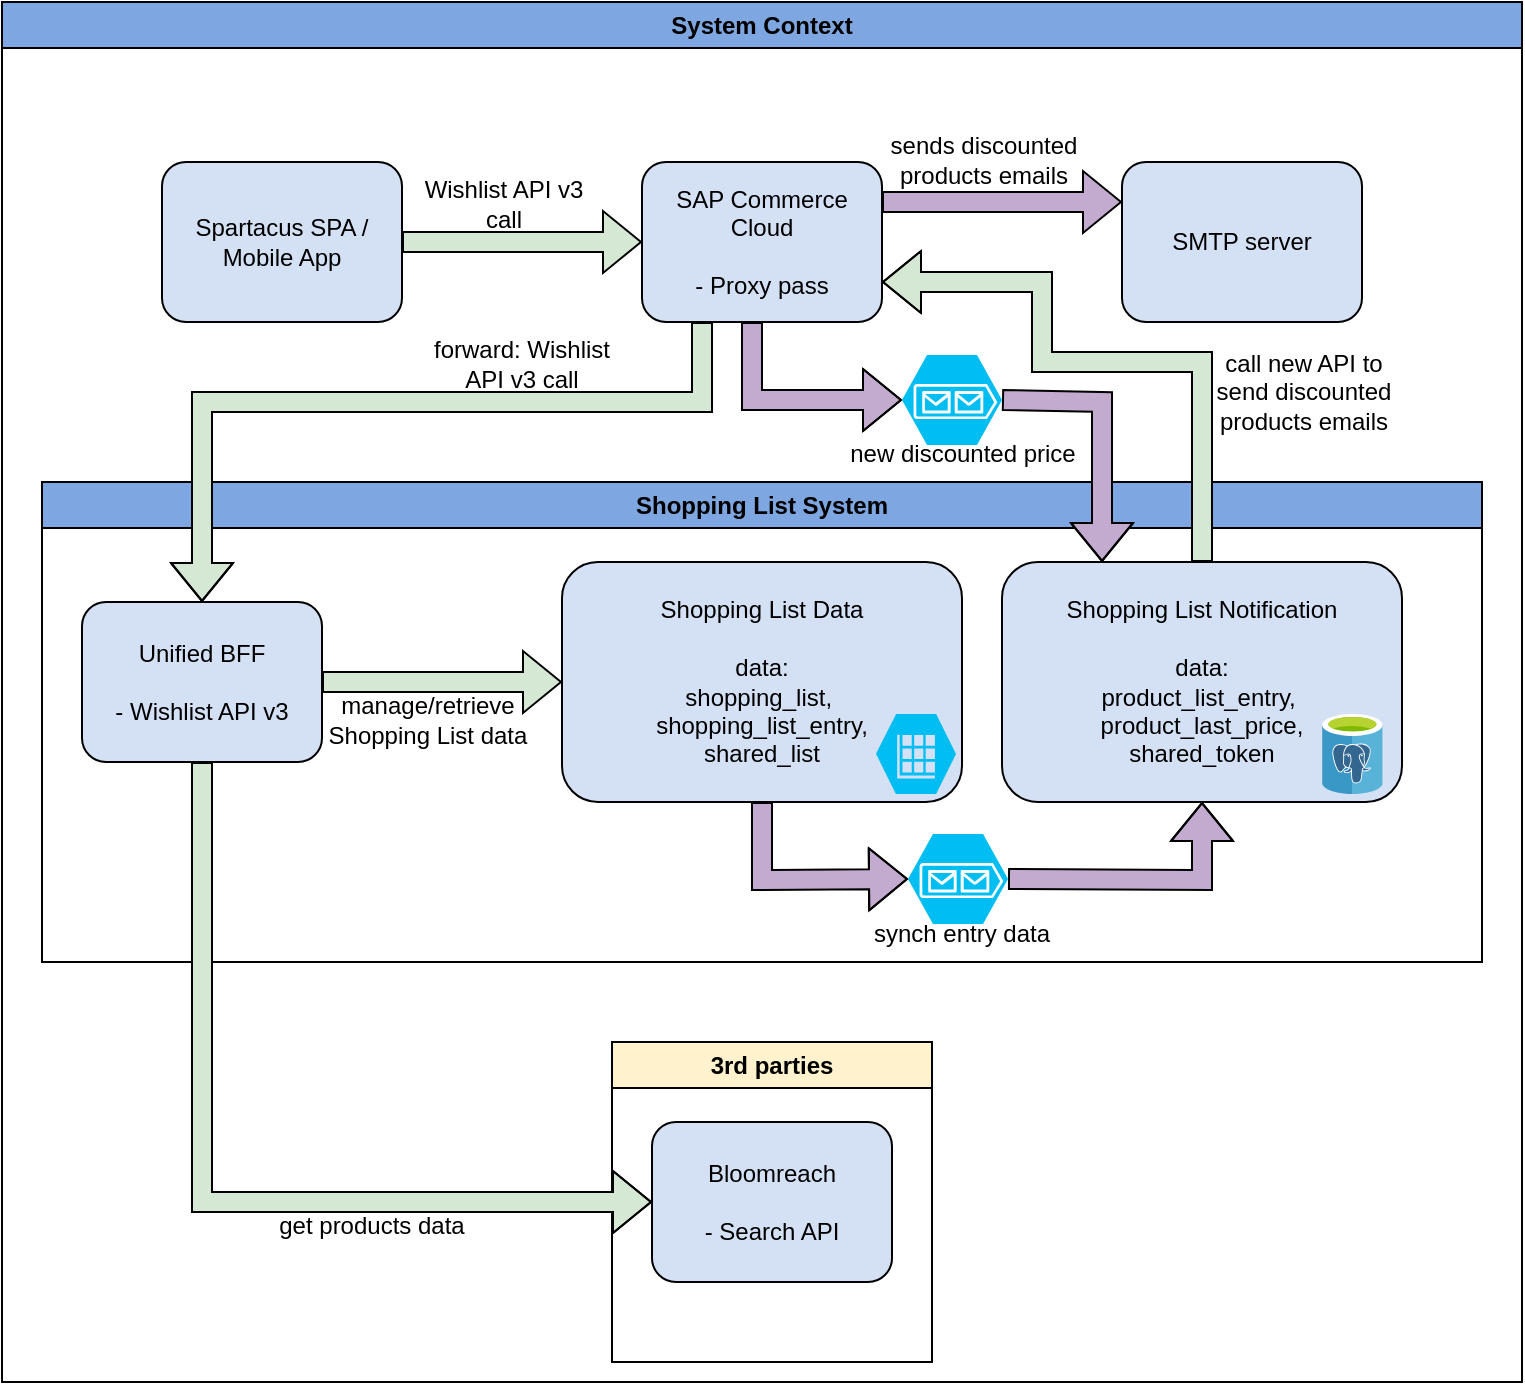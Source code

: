 <mxfile version="26.2.10">
  <diagram name="Page-1" id="DioN3vKvDdtRgjWv3006">
    <mxGraphModel dx="1454" dy="688" grid="1" gridSize="10" guides="1" tooltips="1" connect="1" arrows="1" fold="1" page="1" pageScale="1" pageWidth="850" pageHeight="1100" math="0" shadow="0">
      <root>
        <mxCell id="0" />
        <mxCell id="1" parent="0" />
        <mxCell id="btTFtOFUsATWntGMi6Mw-1" value="System Context" style="swimlane;whiteSpace=wrap;html=1;fillColor=#7EA6E0;" vertex="1" parent="1">
          <mxGeometry x="40" y="40" width="760" height="690" as="geometry">
            <mxRectangle x="40" y="40" width="130" height="30" as="alternateBounds" />
          </mxGeometry>
        </mxCell>
        <mxCell id="btTFtOFUsATWntGMi6Mw-2" value="Spartacus SPA / Mobile App" style="rounded=1;whiteSpace=wrap;html=1;fillColor=#D4E1F5;" vertex="1" parent="btTFtOFUsATWntGMi6Mw-1">
          <mxGeometry x="80" y="80" width="120" height="80" as="geometry" />
        </mxCell>
        <mxCell id="btTFtOFUsATWntGMi6Mw-3" value="SAP Commerce Cloud&lt;div&gt;&lt;br&gt;&lt;/div&gt;&lt;div&gt;- Proxy pass&lt;/div&gt;" style="rounded=1;whiteSpace=wrap;html=1;fillColor=#D4E1F5;" vertex="1" parent="btTFtOFUsATWntGMi6Mw-1">
          <mxGeometry x="320" y="80" width="120" height="80" as="geometry" />
        </mxCell>
        <mxCell id="btTFtOFUsATWntGMi6Mw-4" value="SMTP server" style="rounded=1;whiteSpace=wrap;html=1;fillColor=#D4E1F5;" vertex="1" parent="btTFtOFUsATWntGMi6Mw-1">
          <mxGeometry x="560" y="80" width="120" height="80" as="geometry" />
        </mxCell>
        <mxCell id="btTFtOFUsATWntGMi6Mw-5" value="" style="shape=flexArrow;endArrow=classic;html=1;rounded=0;exitX=1;exitY=0.5;exitDx=0;exitDy=0;entryX=0;entryY=0.5;entryDx=0;entryDy=0;fillColor=#D5E8D4;" edge="1" parent="btTFtOFUsATWntGMi6Mw-1" source="btTFtOFUsATWntGMi6Mw-2" target="btTFtOFUsATWntGMi6Mw-3">
          <mxGeometry width="50" height="50" relative="1" as="geometry">
            <mxPoint x="400" y="340" as="sourcePoint" />
            <mxPoint x="450" y="290" as="targetPoint" />
          </mxGeometry>
        </mxCell>
        <mxCell id="btTFtOFUsATWntGMi6Mw-7" value="Wishlist API v3 call" style="text;html=1;align=center;verticalAlign=middle;whiteSpace=wrap;rounded=0;" vertex="1" parent="btTFtOFUsATWntGMi6Mw-1">
          <mxGeometry x="201" y="86" width="100" height="30" as="geometry" />
        </mxCell>
        <mxCell id="btTFtOFUsATWntGMi6Mw-8" value="sends discounted&lt;div&gt;&lt;span style=&quot;background-color: transparent; color: light-dark(rgb(0, 0, 0), rgb(255, 255, 255));&quot;&gt;products emails&lt;/span&gt;&lt;/div&gt;" style="text;html=1;align=center;verticalAlign=middle;whiteSpace=wrap;rounded=0;" vertex="1" parent="btTFtOFUsATWntGMi6Mw-1">
          <mxGeometry x="436" y="64" width="110" height="30" as="geometry" />
        </mxCell>
        <mxCell id="btTFtOFUsATWntGMi6Mw-11" value="Shopping List System" style="swimlane;whiteSpace=wrap;html=1;fillColor=#7EA6E0;" vertex="1" parent="btTFtOFUsATWntGMi6Mw-1">
          <mxGeometry x="20" y="240" width="720" height="240" as="geometry" />
        </mxCell>
        <mxCell id="btTFtOFUsATWntGMi6Mw-10" value="Unified BFF&lt;div&gt;&lt;br&gt;&lt;div&gt;- Wishlist API v3&lt;/div&gt;&lt;/div&gt;" style="rounded=1;whiteSpace=wrap;html=1;fillColor=#D4E1F5;" vertex="1" parent="btTFtOFUsATWntGMi6Mw-11">
          <mxGeometry x="20" y="60" width="120" height="80" as="geometry" />
        </mxCell>
        <mxCell id="btTFtOFUsATWntGMi6Mw-14" value="Shopping List Data&lt;br&gt;&lt;div&gt;&lt;br&gt;&lt;/div&gt;&lt;div&gt;data:&lt;/div&gt;&lt;div&gt;shopping_list,&amp;nbsp;&lt;/div&gt;&lt;div&gt;shopping_list_entry,&lt;/div&gt;&lt;div&gt;shared_list&lt;/div&gt;" style="rounded=1;whiteSpace=wrap;html=1;fillColor=#D4E1F5;" vertex="1" parent="btTFtOFUsATWntGMi6Mw-11">
          <mxGeometry x="260" y="40" width="200" height="120" as="geometry" />
        </mxCell>
        <mxCell id="btTFtOFUsATWntGMi6Mw-17" value="" style="verticalLabelPosition=bottom;html=1;verticalAlign=top;align=center;strokeColor=none;fillColor=#00BEF2;shape=mxgraph.azure.storage_table;" vertex="1" parent="btTFtOFUsATWntGMi6Mw-11">
          <mxGeometry x="417" y="116" width="40" height="40" as="geometry" />
        </mxCell>
        <mxCell id="btTFtOFUsATWntGMi6Mw-22" value="Shopping List Notification&lt;br&gt;&lt;div&gt;&lt;br&gt;&lt;/div&gt;&lt;div&gt;data:&lt;/div&gt;&lt;div&gt;product_list_entry,&amp;nbsp;&lt;/div&gt;&lt;div&gt;product_last_price,&lt;/div&gt;&lt;div&gt;shared_token&lt;/div&gt;" style="rounded=1;whiteSpace=wrap;html=1;fillColor=#D4E1F5;" vertex="1" parent="btTFtOFUsATWntGMi6Mw-11">
          <mxGeometry x="480" y="40" width="200" height="120" as="geometry" />
        </mxCell>
        <mxCell id="btTFtOFUsATWntGMi6Mw-23" value="" style="image;sketch=0;aspect=fixed;html=1;points=[];align=center;fontSize=12;image=img/lib/mscae/Azure_Database_for_PostgreSQL_servers.svg;" vertex="1" parent="btTFtOFUsATWntGMi6Mw-11">
          <mxGeometry x="640" y="116" width="30.4" height="40" as="geometry" />
        </mxCell>
        <mxCell id="btTFtOFUsATWntGMi6Mw-24" value="" style="verticalLabelPosition=bottom;html=1;verticalAlign=top;align=center;strokeColor=none;fillColor=#00BEF2;shape=mxgraph.azure.storage_queue;" vertex="1" parent="btTFtOFUsATWntGMi6Mw-11">
          <mxGeometry x="433" y="176" width="50" height="45" as="geometry" />
        </mxCell>
        <mxCell id="btTFtOFUsATWntGMi6Mw-25" value="" style="shape=flexArrow;endArrow=classic;html=1;rounded=0;exitX=0.5;exitY=1;exitDx=0;exitDy=0;entryX=0;entryY=0.5;entryDx=0;entryDy=0;fillColor=#C3ABD0;entryPerimeter=0;" edge="1" parent="btTFtOFUsATWntGMi6Mw-11" source="btTFtOFUsATWntGMi6Mw-14" target="btTFtOFUsATWntGMi6Mw-24">
          <mxGeometry width="50" height="50" relative="1" as="geometry">
            <mxPoint x="170" y="210" as="sourcePoint" />
            <mxPoint x="290" y="210" as="targetPoint" />
            <Array as="points">
              <mxPoint x="360" y="199" />
            </Array>
          </mxGeometry>
        </mxCell>
        <mxCell id="btTFtOFUsATWntGMi6Mw-26" value="" style="shape=flexArrow;endArrow=classic;html=1;rounded=0;entryX=0.5;entryY=1;entryDx=0;entryDy=0;fillColor=#C3ABD0;exitX=1;exitY=0.5;exitDx=0;exitDy=0;exitPerimeter=0;" edge="1" parent="btTFtOFUsATWntGMi6Mw-11" source="btTFtOFUsATWntGMi6Mw-24" target="btTFtOFUsATWntGMi6Mw-22">
          <mxGeometry width="50" height="50" relative="1" as="geometry">
            <mxPoint x="540" y="230" as="sourcePoint" />
            <mxPoint x="680" y="215" as="targetPoint" />
            <Array as="points">
              <mxPoint x="580" y="199" />
            </Array>
          </mxGeometry>
        </mxCell>
        <mxCell id="btTFtOFUsATWntGMi6Mw-27" value="" style="shape=flexArrow;endArrow=classic;html=1;rounded=0;exitX=1;exitY=0.5;exitDx=0;exitDy=0;entryX=0;entryY=0.5;entryDx=0;entryDy=0;fillColor=#D5E8D4;" edge="1" parent="btTFtOFUsATWntGMi6Mw-11" source="btTFtOFUsATWntGMi6Mw-10" target="btTFtOFUsATWntGMi6Mw-14">
          <mxGeometry width="50" height="50" relative="1" as="geometry">
            <mxPoint x="140" y="176" as="sourcePoint" />
            <mxPoint x="260" y="176" as="targetPoint" />
          </mxGeometry>
        </mxCell>
        <mxCell id="btTFtOFUsATWntGMi6Mw-28" value="manage/retrieve&lt;div&gt;Shopping List data&lt;/div&gt;" style="text;html=1;align=center;verticalAlign=middle;whiteSpace=wrap;rounded=0;" vertex="1" parent="btTFtOFUsATWntGMi6Mw-11">
          <mxGeometry x="138" y="104" width="110" height="30" as="geometry" />
        </mxCell>
        <mxCell id="btTFtOFUsATWntGMi6Mw-44" value="synch entry data" style="text;html=1;align=center;verticalAlign=middle;whiteSpace=wrap;rounded=0;" vertex="1" parent="btTFtOFUsATWntGMi6Mw-11">
          <mxGeometry x="410" y="211" width="100" height="30" as="geometry" />
        </mxCell>
        <mxCell id="btTFtOFUsATWntGMi6Mw-12" value="" style="shape=flexArrow;endArrow=classic;html=1;rounded=0;exitX=0.25;exitY=1;exitDx=0;exitDy=0;entryX=0.5;entryY=0;entryDx=0;entryDy=0;fillColor=#D5E8D4;" edge="1" parent="btTFtOFUsATWntGMi6Mw-1" source="btTFtOFUsATWntGMi6Mw-3" target="btTFtOFUsATWntGMi6Mw-10">
          <mxGeometry width="50" height="50" relative="1" as="geometry">
            <mxPoint x="130" y="200" as="sourcePoint" />
            <mxPoint x="250" y="200" as="targetPoint" />
            <Array as="points">
              <mxPoint x="350" y="200" />
              <mxPoint x="100" y="200" />
            </Array>
          </mxGeometry>
        </mxCell>
        <mxCell id="btTFtOFUsATWntGMi6Mw-13" value="forward: Wishlist API v3 call" style="text;html=1;align=center;verticalAlign=middle;whiteSpace=wrap;rounded=0;" vertex="1" parent="btTFtOFUsATWntGMi6Mw-1">
          <mxGeometry x="210" y="166" width="100" height="30" as="geometry" />
        </mxCell>
        <mxCell id="btTFtOFUsATWntGMi6Mw-40" value="" style="verticalLabelPosition=bottom;html=1;verticalAlign=top;align=center;strokeColor=none;fillColor=#00BEF2;shape=mxgraph.azure.storage_queue;" vertex="1" parent="btTFtOFUsATWntGMi6Mw-1">
          <mxGeometry x="450" y="176.5" width="50" height="45" as="geometry" />
        </mxCell>
        <mxCell id="btTFtOFUsATWntGMi6Mw-41" value="" style="shape=flexArrow;endArrow=classic;html=1;rounded=0;exitX=0.5;exitY=1;exitDx=0;exitDy=0;entryX=0;entryY=0.5;entryDx=0;entryDy=0;fillColor=#C3ABD0;entryPerimeter=0;" edge="1" parent="btTFtOFUsATWntGMi6Mw-1" target="btTFtOFUsATWntGMi6Mw-40">
          <mxGeometry width="50" height="50" relative="1" as="geometry">
            <mxPoint x="375" y="160" as="sourcePoint" />
            <mxPoint x="455" y="221.5" as="targetPoint" />
            <Array as="points">
              <mxPoint x="375" y="199" />
            </Array>
          </mxGeometry>
        </mxCell>
        <mxCell id="btTFtOFUsATWntGMi6Mw-43" value="" style="shape=flexArrow;endArrow=classic;html=1;rounded=0;exitX=1;exitY=0.5;exitDx=0;exitDy=0;entryX=0.25;entryY=0;entryDx=0;entryDy=0;fillColor=#C3ABD0;exitPerimeter=0;" edge="1" parent="btTFtOFUsATWntGMi6Mw-1" source="btTFtOFUsATWntGMi6Mw-40" target="btTFtOFUsATWntGMi6Mw-22">
          <mxGeometry width="50" height="50" relative="1" as="geometry">
            <mxPoint x="530" y="198.5" as="sourcePoint" />
            <mxPoint x="650" y="198.5" as="targetPoint" />
            <Array as="points">
              <mxPoint x="550" y="200" />
            </Array>
          </mxGeometry>
        </mxCell>
        <mxCell id="btTFtOFUsATWntGMi6Mw-57" value="new discounted price" style="text;html=1;align=center;verticalAlign=middle;whiteSpace=wrap;rounded=0;" vertex="1" parent="btTFtOFUsATWntGMi6Mw-1">
          <mxGeometry x="422.5" y="211" width="115" height="30" as="geometry" />
        </mxCell>
        <mxCell id="btTFtOFUsATWntGMi6Mw-58" value="" style="shape=flexArrow;endArrow=classic;html=1;rounded=0;exitX=1;exitY=0.25;exitDx=0;exitDy=0;entryX=0;entryY=0.25;entryDx=0;entryDy=0;fillColor=#C3ABD0;" edge="1" parent="btTFtOFUsATWntGMi6Mw-1" source="btTFtOFUsATWntGMi6Mw-3" target="btTFtOFUsATWntGMi6Mw-4">
          <mxGeometry width="50" height="50" relative="1" as="geometry">
            <mxPoint x="640" y="210" as="sourcePoint" />
            <mxPoint x="760" y="210" as="targetPoint" />
          </mxGeometry>
        </mxCell>
        <mxCell id="btTFtOFUsATWntGMi6Mw-59" value="" style="shape=flexArrow;endArrow=classic;html=1;rounded=0;exitX=0.5;exitY=0;exitDx=0;exitDy=0;entryX=1;entryY=0.75;entryDx=0;entryDy=0;fillColor=#D5E8D4;" edge="1" parent="btTFtOFUsATWntGMi6Mw-1" source="btTFtOFUsATWntGMi6Mw-22" target="btTFtOFUsATWntGMi6Mw-3">
          <mxGeometry width="50" height="50" relative="1" as="geometry">
            <mxPoint x="650" y="198.5" as="sourcePoint" />
            <mxPoint x="770" y="198.5" as="targetPoint" />
            <Array as="points">
              <mxPoint x="600" y="180" />
              <mxPoint x="520" y="180" />
              <mxPoint x="520" y="140" />
            </Array>
          </mxGeometry>
        </mxCell>
        <mxCell id="btTFtOFUsATWntGMi6Mw-60" value="call new API to send discounted&lt;div&gt;&lt;span style=&quot;background-color: transparent; color: light-dark(rgb(0, 0, 0), rgb(255, 255, 255));&quot;&gt;products emails&lt;/span&gt;&lt;/div&gt;" style="text;html=1;align=center;verticalAlign=middle;whiteSpace=wrap;rounded=0;" vertex="1" parent="btTFtOFUsATWntGMi6Mw-1">
          <mxGeometry x="601" y="180" width="100" height="30" as="geometry" />
        </mxCell>
        <mxCell id="btTFtOFUsATWntGMi6Mw-62" value="3rd parties" style="swimlane;whiteSpace=wrap;html=1;fillColor=#FFF2CC;" vertex="1" parent="btTFtOFUsATWntGMi6Mw-1">
          <mxGeometry x="305" y="520" width="160" height="160" as="geometry" />
        </mxCell>
        <mxCell id="btTFtOFUsATWntGMi6Mw-61" value="&lt;div&gt;Bloomreach&lt;/div&gt;&lt;div&gt;&lt;br&gt;&lt;div&gt;- Search API&lt;/div&gt;&lt;/div&gt;" style="rounded=1;whiteSpace=wrap;html=1;fillColor=#D4E1F5;" vertex="1" parent="btTFtOFUsATWntGMi6Mw-62">
          <mxGeometry x="20" y="40" width="120" height="80" as="geometry" />
        </mxCell>
        <mxCell id="btTFtOFUsATWntGMi6Mw-63" value="" style="shape=flexArrow;endArrow=classic;html=1;rounded=0;exitX=0.5;exitY=1;exitDx=0;exitDy=0;entryX=0;entryY=0.5;entryDx=0;entryDy=0;fillColor=#D5E8D4;" edge="1" parent="btTFtOFUsATWntGMi6Mw-1" source="btTFtOFUsATWntGMi6Mw-10" target="btTFtOFUsATWntGMi6Mw-61">
          <mxGeometry width="50" height="50" relative="1" as="geometry">
            <mxPoint x="90" y="460" as="sourcePoint" />
            <mxPoint x="210" y="460" as="targetPoint" />
            <Array as="points">
              <mxPoint x="100" y="600" />
            </Array>
          </mxGeometry>
        </mxCell>
        <mxCell id="btTFtOFUsATWntGMi6Mw-64" value="get products data" style="text;html=1;align=center;verticalAlign=middle;whiteSpace=wrap;rounded=0;" vertex="1" parent="btTFtOFUsATWntGMi6Mw-1">
          <mxGeometry x="130" y="597" width="110" height="30" as="geometry" />
        </mxCell>
      </root>
    </mxGraphModel>
  </diagram>
</mxfile>
